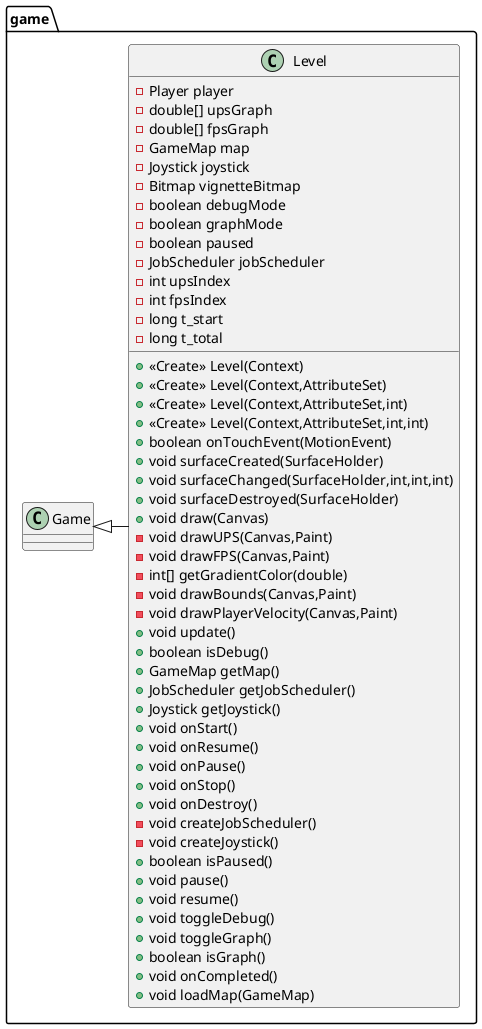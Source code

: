 @startuml
class game.Level {
- Player player
- double[] upsGraph
- double[] fpsGraph
- GameMap map
- Joystick joystick
- Bitmap vignetteBitmap
- boolean debugMode
- boolean graphMode
- boolean paused
- JobScheduler jobScheduler
- int upsIndex
- int fpsIndex
- long t_start
- long t_total
+ <<Create>> Level(Context)
+ <<Create>> Level(Context,AttributeSet)
+ <<Create>> Level(Context,AttributeSet,int)
+ <<Create>> Level(Context,AttributeSet,int,int)
+ boolean onTouchEvent(MotionEvent)
+ void surfaceCreated(SurfaceHolder)
+ void surfaceChanged(SurfaceHolder,int,int,int)
+ void surfaceDestroyed(SurfaceHolder)
+ void draw(Canvas)
- void drawUPS(Canvas,Paint)
- void drawFPS(Canvas,Paint)
- int[] getGradientColor(double)
- void drawBounds(Canvas,Paint)
- void drawPlayerVelocity(Canvas,Paint)
+ void update()
+ boolean isDebug()
+ GameMap getMap()
+ JobScheduler getJobScheduler()
+ Joystick getJoystick()
+ void onStart()
+ void onResume()
+ void onPause()
+ void onStop()
+ void onDestroy()
- void createJobScheduler()
- void createJoystick()
+ boolean isPaused()
+ void pause()
+ void resume()
+ void toggleDebug()
+ void toggleGraph()
+ boolean isGraph()
+ void onCompleted()
+ void loadMap(GameMap)
}




game.Game <|- game.Level
@enduml
